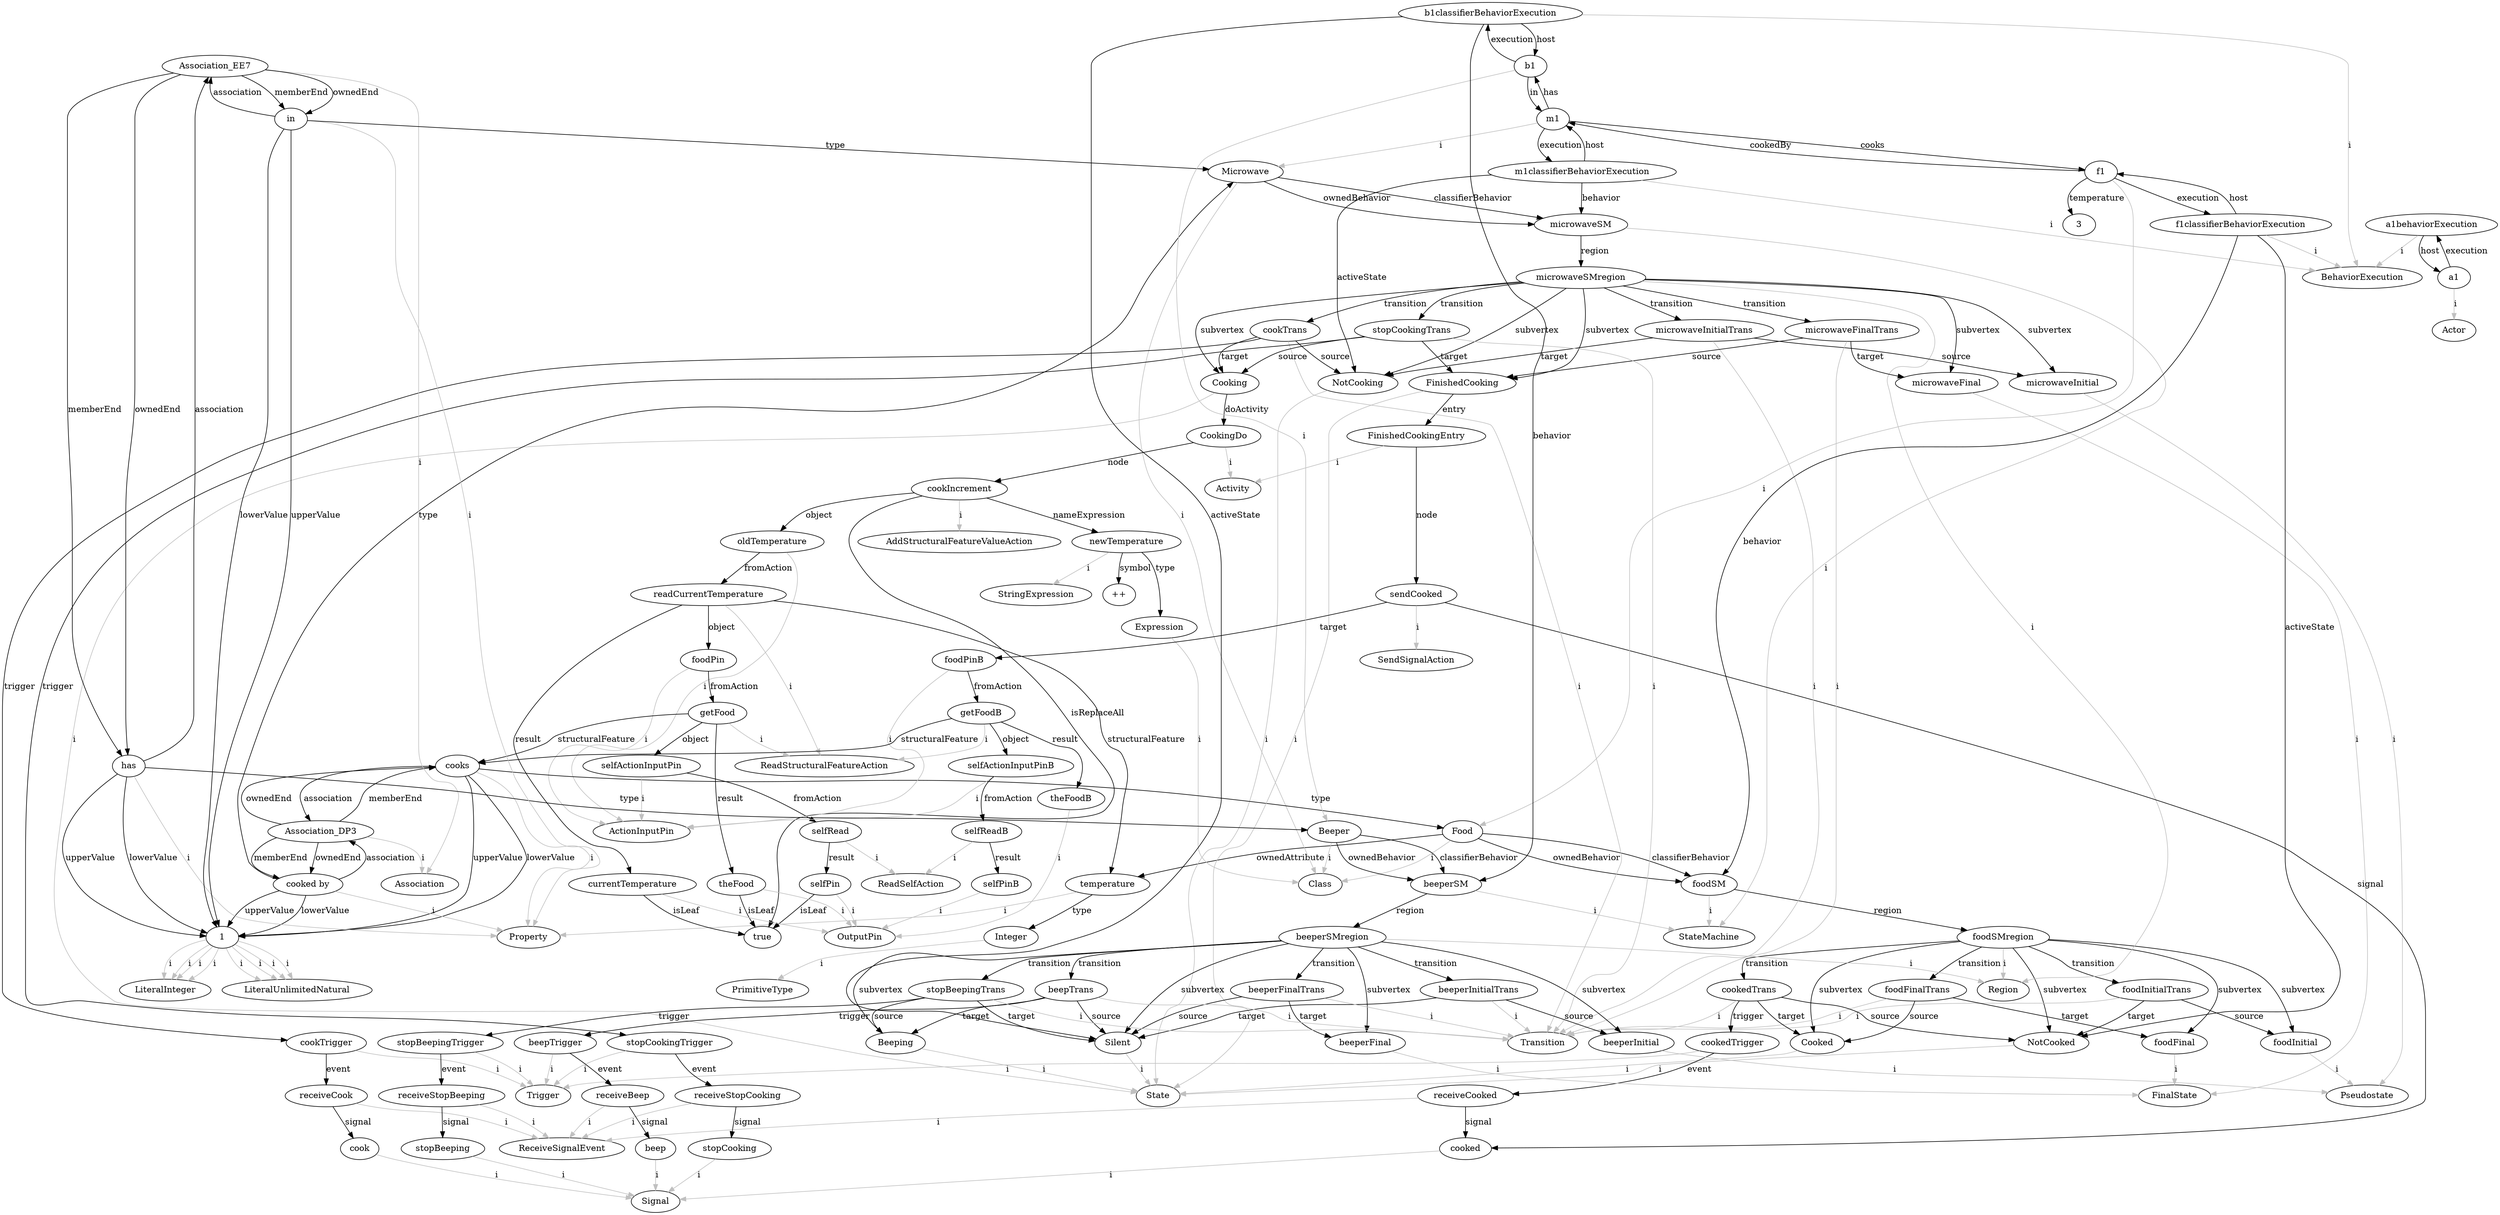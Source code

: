 digraph umlMetamodel {
"Food" -> "Class" [label="i", color="grey"]
"Food" -> "foodSM" [label="classifierBehavior"]
"Food" -> "temperature" [label="ownedAttribute"]
"temperature" -> "Property" [label="i", color="grey"]
"temperature" -> "Integer" [label="type"]
"Integer" -> "PrimitiveType" [label="i", color="grey"]
"Food" -> "foodSM" [label="ownedBehavior"]
"foodSM" -> "StateMachine" [label="i", color="grey"]
"foodSM" -> "foodSMregion" [label="region"]
"foodSMregion" -> "Region" [label="i", color="grey"]
"foodSMregion" -> "foodInitial" [label="subvertex"]
"foodInitial" -> "Pseudostate" [label="i", color="grey"]
"foodSMregion" -> "foodFinal" [label="subvertex"]
"foodFinal" -> "FinalState" [label="i", color="grey"]
"foodSMregion" -> "NotCooked" [label="subvertex"]
"NotCooked" -> "State" [label="i", color="grey"]
"foodSMregion" -> "Cooked" [label="subvertex"]
"Cooked" -> "State" [label="i", color="grey"]
"foodSMregion" -> "foodInitialTrans" [label="transition"]
"foodInitialTrans" -> "Transition" [label="i", color="grey"]
"foodInitialTrans" -> "NotCooked" [label="target"]
"foodInitialTrans" -> "foodInitial" [label="source"]
"foodSMregion" -> "foodFinalTrans" [label="transition"]
"foodFinalTrans" -> "Transition" [label="i", color="grey"]
"foodFinalTrans" -> "foodFinal" [label="target"]
"foodFinalTrans" -> "Cooked" [label="source"]
"foodSMregion" -> "cookedTrans" [label="transition"]
"cookedTrans" -> "Transition" [label="i", color="grey"]
"cookedTrans" -> "Cooked" [label="target"]
"cookedTrans" -> "NotCooked" [label="source"]
"cookedTrans" -> "cookedTrigger" [label="trigger"]
"cookedTrigger" -> "Trigger" [label="i", color="grey"]
"cookedTrigger" -> "receiveCooked" [label="event"]
"Microwave" -> "Class" [label="i", color="grey"]
"Microwave" -> "microwaveSM" [label="classifierBehavior"]
"Microwave" -> "microwaveSM" [label="ownedBehavior"]
"microwaveSM" -> "StateMachine" [label="i", color="grey"]
"microwaveSM" -> "microwaveSMregion" [label="region"]
"microwaveSMregion" -> "Region" [label="i", color="grey"]
"microwaveSMregion" -> "microwaveInitial" [label="subvertex"]
"microwaveInitial" -> "Pseudostate" [label="i", color="grey"]
"microwaveSMregion" -> "microwaveFinal" [label="subvertex"]
"microwaveFinal" -> "FinalState" [label="i", color="grey"]
"microwaveSMregion" -> "NotCooking" [label="subvertex"]
"NotCooking" -> "State" [label="i", color="grey"]
"microwaveSMregion" -> "Cooking" [label="subvertex"]
"Cooking" -> "State" [label="i", color="grey"]
"Cooking" -> "CookingDo" [label="doActivity"]
"CookingDo" -> "Activity" [label="i", color="grey"]
"CookingDo" -> "cookIncrement" [label="node"]
"cookIncrement" -> "AddStructuralFeatureValueAction" [label="i", color="grey"]
"cookIncrement" -> "true" [label="isReplaceAll"]
"cookIncrement" -> "newTemperature" [label="nameExpression"]
"newTemperature" -> "StringExpression" [label="i", color="grey"]
"newTemperature" -> "++" [label="symbol"]
"newTemperature" -> "Expression" [label="type"]
"Expression" -> "Class" [label="i", color="grey"]
"cookIncrement" -> "oldTemperature" [label="object"]
"oldTemperature" -> "ActionInputPin" [label="i", color="grey"]
"oldTemperature" -> "readCurrentTemperature" [label="fromAction"]
"readCurrentTemperature" -> "ReadStructuralFeatureAction" [label="i", color="grey"]
"readCurrentTemperature" -> "temperature" [label="structuralFeature"]
"readCurrentTemperature" -> "foodPin" [label="object"]
"foodPin" -> "ActionInputPin" [label="i", color="grey"]
"foodPin" -> "getFood" [label="fromAction"]
"getFood" -> "ReadStructuralFeatureAction" [label="i", color="grey"]
"getFood" -> "cooks" [label="structuralFeature"]
"getFood" -> "selfActionInputPin" [label="object"]
"selfActionInputPin" -> "ActionInputPin" [label="i", color="grey"]
"selfActionInputPin" -> "selfRead" [label="fromAction"]
"selfRead" -> "ReadSelfAction" [label="i", color="grey"]
"selfRead" -> "selfPin" [label="result"]
"selfPin" -> "OutputPin" [label="i", color="grey"]
"selfPin" -> "true" [label="isLeaf"]
"getFood" -> "theFood" [label="result"]
"theFood" -> "OutputPin" [label="i", color="grey"]
"theFood" -> "true" [label="isLeaf"]
"readCurrentTemperature" -> "currentTemperature" [label="result"]
"currentTemperature" -> "OutputPin" [label="i", color="grey"]
"currentTemperature" -> "true" [label="isLeaf"]
"microwaveSMregion" -> "FinishedCooking" [label="subvertex"]
"FinishedCooking" -> "State" [label="i", color="grey"]
"FinishedCooking" -> "FinishedCookingEntry" [label="entry"]
"FinishedCookingEntry" -> "Activity" [label="i", color="grey"]
"FinishedCookingEntry" -> "sendCooked" [label="node"]
"sendCooked" -> "SendSignalAction" [label="i", color="grey"]
"sendCooked" -> "cooked" [label="signal"]
"sendCooked" -> "foodPinB" [label="target"]
"foodPinB" -> "ActionInputPin" [label="i", color="grey"]
"foodPinB" -> "getFoodB" [label="fromAction"]
"getFoodB" -> "ReadStructuralFeatureAction" [label="i", color="grey"]
"getFoodB" -> "cooks" [label="structuralFeature"]
"getFoodB" -> "selfActionInputPinB" [label="object"]
"selfActionInputPinB" -> "ActionInputPin" [label="i", color="grey"]
"selfActionInputPinB" -> "selfReadB" [label="fromAction"]
"selfReadB" -> "ReadSelfAction" [label="i", color="grey"]
"selfReadB" -> "selfPinB" [label="result"]
"selfPinB" -> "OutputPin" [label="i", color="grey"]
"getFoodB" -> "theFoodB" [label="result"]
"theFoodB" -> "OutputPin" [label="i", color="grey"]
"microwaveSMregion" -> "microwaveInitialTrans" [label="transition"]
"microwaveInitialTrans" -> "Transition" [label="i", color="grey"]
"microwaveInitialTrans" -> "NotCooking" [label="target"]
"microwaveInitialTrans" -> "microwaveInitial" [label="source"]
"microwaveSMregion" -> "microwaveFinalTrans" [label="transition"]
"microwaveFinalTrans" -> "Transition" [label="i", color="grey"]
"microwaveFinalTrans" -> "microwaveFinal" [label="target"]
"microwaveFinalTrans" -> "FinishedCooking" [label="source"]
"microwaveSMregion" -> "cookTrans" [label="transition"]
"cookTrans" -> "Transition" [label="i", color="grey"]
"cookTrans" -> "Cooking" [label="target"]
"cookTrans" -> "NotCooking" [label="source"]
"cookTrans" -> "cookTrigger" [label="trigger"]
"cookTrigger" -> "Trigger" [label="i", color="grey"]
"cookTrigger" -> "receiveCook" [label="event"]
"microwaveSMregion" -> "stopCookingTrans" [label="transition"]
"stopCookingTrans" -> "Transition" [label="i", color="grey"]
"stopCookingTrans" -> "FinishedCooking" [label="target"]
"stopCookingTrans" -> "Cooking" [label="source"]
"stopCookingTrans" -> "stopCookingTrigger" [label="trigger"]
"stopCookingTrigger" -> "Trigger" [label="i", color="grey"]
"stopCookingTrigger" -> "receiveStopCooking" [label="event"]
"Beeper" -> "Class" [label="i", color="grey"]
"Beeper" -> "beeperSM" [label="classifierBehavior"]
"Beeper" -> "beeperSM" [label="ownedBehavior"]
"beeperSM" -> "StateMachine" [label="i", color="grey"]
"beeperSM" -> "beeperSMregion" [label="region"]
"beeperSMregion" -> "Region" [label="i", color="grey"]
"beeperSMregion" -> "beeperInitial" [label="subvertex"]
"beeperInitial" -> "Pseudostate" [label="i", color="grey"]
"beeperSMregion" -> "beeperFinal" [label="subvertex"]
"beeperFinal" -> "FinalState" [label="i", color="grey"]
"beeperSMregion" -> "Silent" [label="subvertex"]
"Silent" -> "State" [label="i", color="grey"]
"beeperSMregion" -> "Beeping" [label="subvertex"]
"Beeping" -> "State" [label="i", color="grey"]
"beeperSMregion" -> "beeperInitialTrans" [label="transition"]
"beeperInitialTrans" -> "Transition" [label="i", color="grey"]
"beeperInitialTrans" -> "Silent" [label="target"]
"beeperInitialTrans" -> "beeperInitial" [label="source"]
"beeperSMregion" -> "beeperFinalTrans" [label="transition"]
"beeperFinalTrans" -> "Transition" [label="i", color="grey"]
"beeperFinalTrans" -> "beeperFinal" [label="target"]
"beeperFinalTrans" -> "Silent" [label="source"]
"beeperSMregion" -> "beepTrans" [label="transition"]
"beepTrans" -> "Transition" [label="i", color="grey"]
"beepTrans" -> "Beeping" [label="target"]
"beepTrans" -> "Silent" [label="source"]
"beepTrans" -> "beepTrigger" [label="trigger"]
"beepTrigger" -> "Trigger" [label="i", color="grey"]
"beepTrigger" -> "receiveBeep" [label="event"]
"beeperSMregion" -> "stopBeepingTrans" [label="transition"]
"stopBeepingTrans" -> "Transition" [label="i", color="grey"]
"stopBeepingTrans" -> "Silent" [label="target"]
"stopBeepingTrans" -> "Beeping" [label="source"]
"stopBeepingTrans" -> "stopBeepingTrigger" [label="trigger"]
"stopBeepingTrigger" -> "Trigger" [label="i", color="grey"]
"stopBeepingTrigger" -> "receiveStopBeeping" [label="event"]
"receiveCooked" -> "ReceiveSignalEvent" [label="i", color="grey"]
"receiveCooked" -> "cooked" [label="signal"]
"cooked" -> "Signal" [label="i", color="grey"]
"receiveStopCooking" -> "ReceiveSignalEvent" [label="i", color="grey"]
"receiveStopCooking" -> "stopCooking" [label="signal"]
"stopCooking" -> "Signal" [label="i", color="grey"]
"receiveCook" -> "ReceiveSignalEvent" [label="i", color="grey"]
"receiveCook" -> "cook" [label="signal"]
"cook" -> "Signal" [label="i", color="grey"]
"receiveStopBeeping" -> "ReceiveSignalEvent" [label="i", color="grey"]
"receiveStopBeeping" -> "stopBeeping" [label="signal"]
"stopBeeping" -> "Signal" [label="i", color="grey"]
"receiveBeep" -> "ReceiveSignalEvent" [label="i", color="grey"]
"receiveBeep" -> "beep" [label="signal"]
"beep" -> "Signal" [label="i", color="grey"]
"Association_DP3" -> "Association" [label="i", color="grey"]
"Association_DP3" -> "cooks" [label="memberEnd"]
"Association_DP3" -> "cooked by" [label="memberEnd"]
"Association_DP3" -> "cooks" [label="ownedEnd"]
"cooks" -> "Property" [label="i", color="grey"]
"cooks" -> "Food" [label="type"]
"cooks" -> "Association_DP3" [label="association"]
"cooks" -> "1" [label="upperValue"]
"1" -> "LiteralUnlimitedNatural" [label="i", color="grey"]
"cooks" -> "1" [label="lowerValue"]
"1" -> "LiteralInteger" [label="i", color="grey"]
"Association_DP3" -> "cooked by" [label="ownedEnd"]
"cooked by" -> "Property" [label="i", color="grey"]
"cooked by" -> "Microwave" [label="type"]
"cooked by" -> "Association_DP3" [label="association"]
"cooked by" -> "1" [label="upperValue"]
"1" -> "LiteralUnlimitedNatural" [label="i", color="grey"]
"cooked by" -> "1" [label="lowerValue"]
"1" -> "LiteralInteger" [label="i", color="grey"]
"Association_EE7" -> "Association" [label="i", color="grey"]
"Association_EE7" -> "has" [label="memberEnd"]
"Association_EE7" -> "in" [label="memberEnd"]
"Association_EE7" -> "has" [label="ownedEnd"]
"has" -> "Property" [label="i", color="grey"]
"has" -> "Beeper" [label="type"]
"has" -> "Association_EE7" [label="association"]
"has" -> "1" [label="upperValue"]
"1" -> "LiteralUnlimitedNatural" [label="i", color="grey"]
"has" -> "1" [label="lowerValue"]
"1" -> "LiteralInteger" [label="i", color="grey"]
"Association_EE7" -> "in" [label="ownedEnd"]
"in" -> "Property" [label="i", color="grey"]
"in" -> "Microwave" [label="type"]
"in" -> "Association_EE7" [label="association"]
"in" -> "1" [label="upperValue"]
"1" -> "LiteralUnlimitedNatural" [label="i", color="grey"]
"in" -> "1" [label="lowerValue"]
"1" -> "LiteralInteger" [label="i", color="grey"]
"m1" -> "Microwave" [label="i", color="grey"]
"m1classifierBehaviorExecution" -> "BehaviorExecution" [label="i", color="grey"]
"m1" -> "m1classifierBehaviorExecution" [label="execution"]
"m1classifierBehaviorExecution" -> "m1" [label="host"]
"m1classifierBehaviorExecution" -> "microwaveSM" [label="behavior"]
"m1classifierBehaviorExecution" -> "NotCooking" [label="activeState"]
"f1" -> "Food" [label="i", color="grey"]
"f1classifierBehaviorExecution" -> "BehaviorExecution" [label="i", color="grey"]
"f1" -> "f1classifierBehaviorExecution" [label="execution"]
"f1classifierBehaviorExecution" -> "f1" [label="host"]
"f1classifierBehaviorExecution" -> "foodSM" [label="behavior"]
"f1classifierBehaviorExecution" -> "NotCooked" [label="activeState"]
"f1" -> "3" [label="temperature"]
"b1" -> "Beeper" [label="i", color="grey"]
"b1classifierBehaviorExecution" -> "BehaviorExecution" [label="i", color="grey"]
"b1" -> "b1classifierBehaviorExecution" [label="execution"]
"b1classifierBehaviorExecution" -> "b1" [label="host"]
"b1classifierBehaviorExecution" -> "beeperSM" [label="behavior"]
"b1classifierBehaviorExecution" -> "Silent" [label="activeState"]
"m1" -> "f1" [label="cooks"]
"f1" -> "m1" [label="cookedBy"]
"m1" -> "b1" [label="has"]
"b1" -> "m1" [label="in"]
"a1" -> "Actor" [label="i", color="grey"]
"a1behaviorExecution" -> "BehaviorExecution" [label="i", color="grey"]
"a1" -> "a1behaviorExecution" [label="execution"]
"a1behaviorExecution" -> "a1" [label="host"]
}
